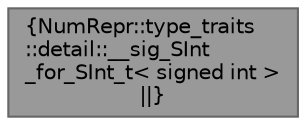 digraph "NumRepr::type_traits::detail::__sig_SInt_for_SInt_t&lt; signed int &gt;"
{
 // INTERACTIVE_SVG=YES
 // LATEX_PDF_SIZE
  bgcolor="transparent";
  edge [fontname=Helvetica,fontsize=10,labelfontname=Helvetica,labelfontsize=10];
  node [fontname=Helvetica,fontsize=10,shape=box,height=0.2,width=0.4];
  Node1 [label="{NumRepr::type_traits\l::detail::__sig_SInt\l_for_SInt_t\< signed int \>\n||}",height=0.2,width=0.4,color="gray40", fillcolor="grey60", style="filled", fontcolor="black",tooltip=" "];
}
